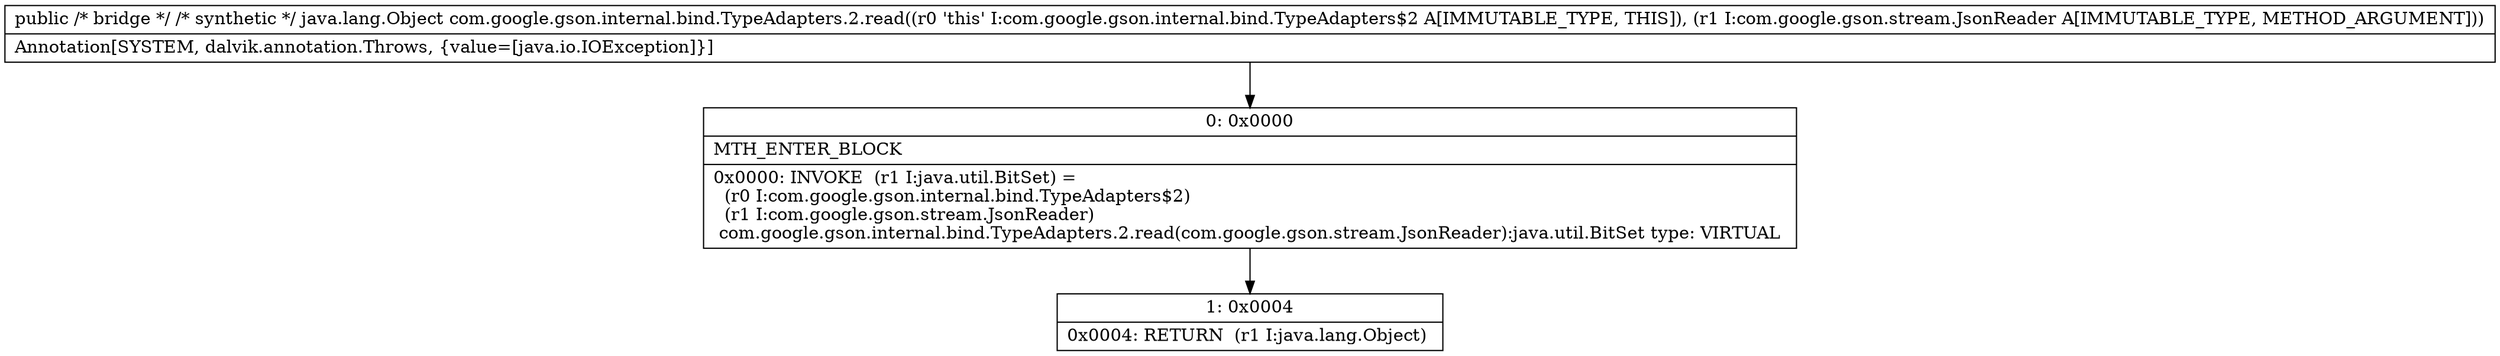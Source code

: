 digraph "CFG forcom.google.gson.internal.bind.TypeAdapters.2.read(Lcom\/google\/gson\/stream\/JsonReader;)Ljava\/lang\/Object;" {
Node_0 [shape=record,label="{0\:\ 0x0000|MTH_ENTER_BLOCK\l|0x0000: INVOKE  (r1 I:java.util.BitSet) = \l  (r0 I:com.google.gson.internal.bind.TypeAdapters$2)\l  (r1 I:com.google.gson.stream.JsonReader)\l com.google.gson.internal.bind.TypeAdapters.2.read(com.google.gson.stream.JsonReader):java.util.BitSet type: VIRTUAL \l}"];
Node_1 [shape=record,label="{1\:\ 0x0004|0x0004: RETURN  (r1 I:java.lang.Object) \l}"];
MethodNode[shape=record,label="{public \/* bridge *\/ \/* synthetic *\/ java.lang.Object com.google.gson.internal.bind.TypeAdapters.2.read((r0 'this' I:com.google.gson.internal.bind.TypeAdapters$2 A[IMMUTABLE_TYPE, THIS]), (r1 I:com.google.gson.stream.JsonReader A[IMMUTABLE_TYPE, METHOD_ARGUMENT]))  | Annotation[SYSTEM, dalvik.annotation.Throws, \{value=[java.io.IOException]\}]\l}"];
MethodNode -> Node_0;
Node_0 -> Node_1;
}

